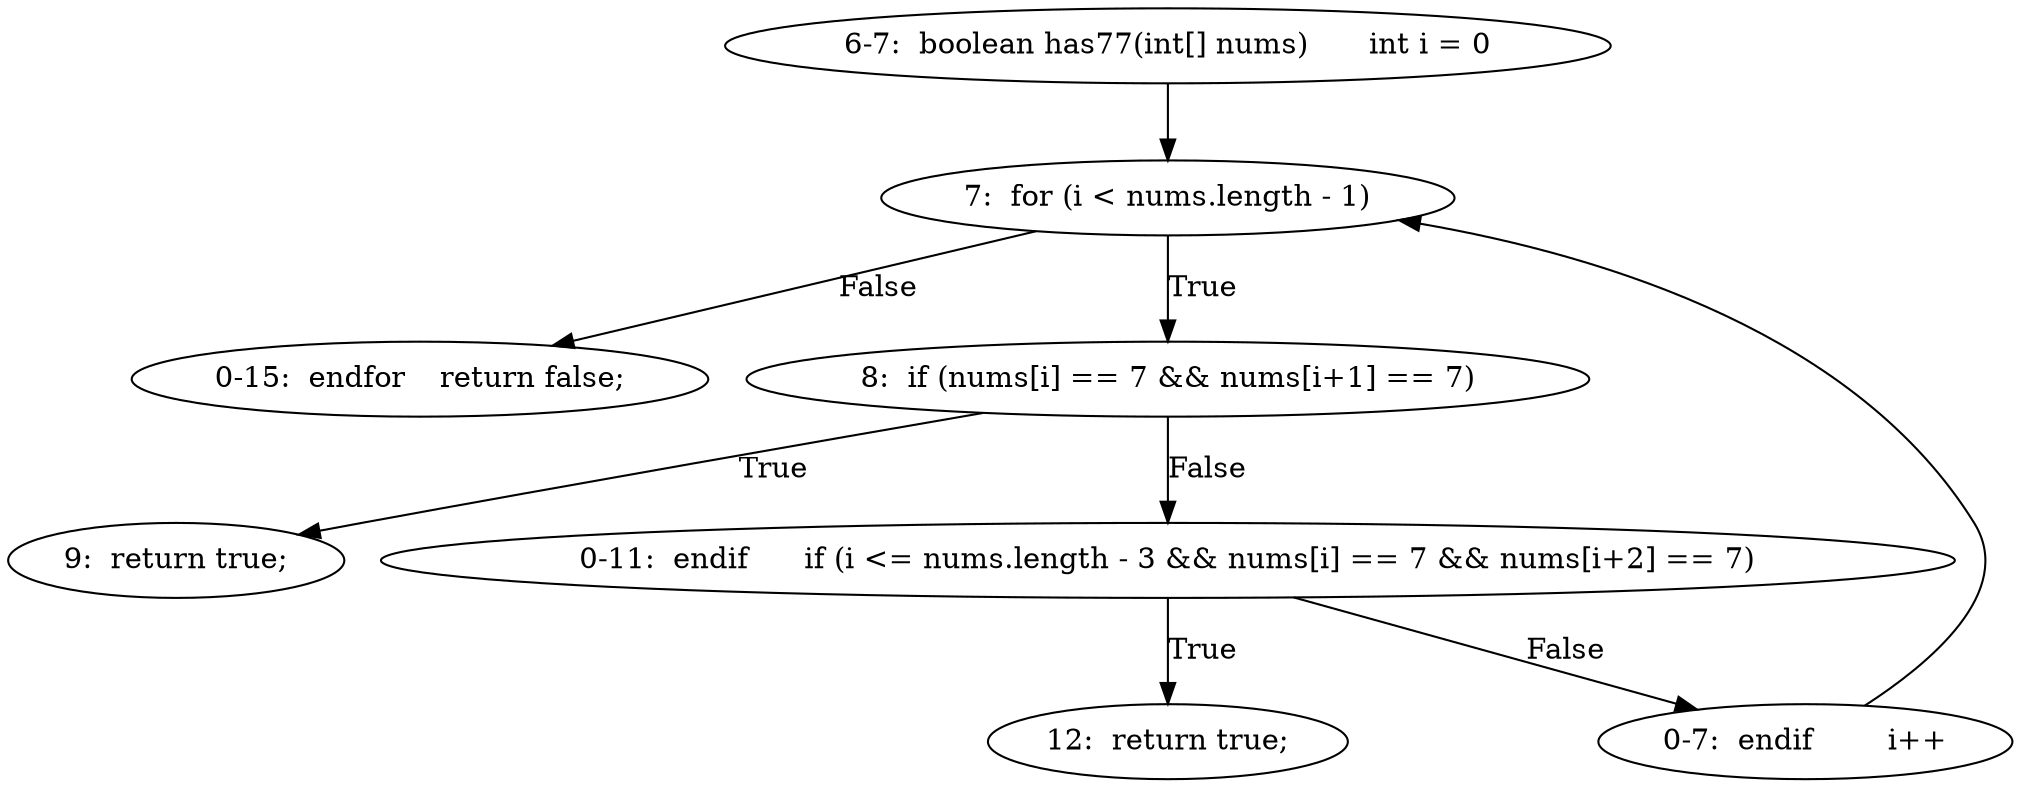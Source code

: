 digraph result_test { 
// graph-vertices
  a1  [label="6-7:  boolean has77(int[] nums)	int i = 0"]; 
  2  [label="7:  for (i < nums.length - 1)"]; 
  a2  [label="0-15:  endfor	return false;"]; 
  5  [label="8:  if (nums[i] == 7 && nums[i+1] == 7)"]; 
  6  [label="9:  return true;"]; 
  a3  [label="0-11:  endif	if (i <= nums.length - 3 && nums[i] == 7 && nums[i+2] == 7)"]; 
  9  [label="12:  return true;"]; 
  a4  [label="0-7:  endif	i++"]; 
// graph-edges
  a1 -> 2;
  2 -> a2  [label="False"]; 
  2 -> 5  [label="True"]; 
  5 -> 6  [label="True"]; 
  5 -> a3  [label="False"]; 
  a3 -> 9  [label="True"]; 
  a3 -> a4  [label="False"]; 
  a4 -> 2;
}